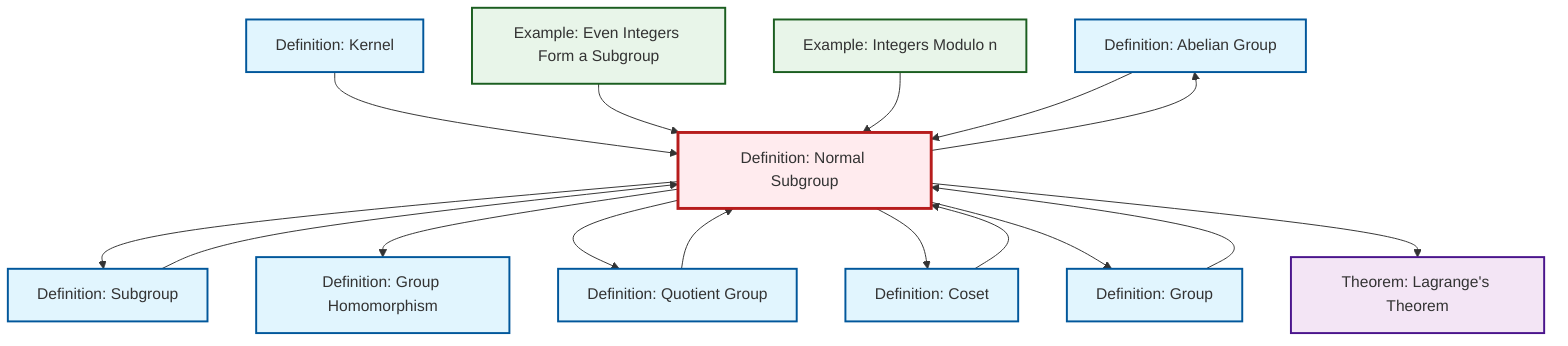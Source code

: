 graph TD
    classDef definition fill:#e1f5fe,stroke:#01579b,stroke-width:2px
    classDef theorem fill:#f3e5f5,stroke:#4a148c,stroke-width:2px
    classDef axiom fill:#fff3e0,stroke:#e65100,stroke-width:2px
    classDef example fill:#e8f5e9,stroke:#1b5e20,stroke-width:2px
    classDef current fill:#ffebee,stroke:#b71c1c,stroke-width:3px
    def-abelian-group["Definition: Abelian Group"]:::definition
    def-quotient-group["Definition: Quotient Group"]:::definition
    ex-quotient-integers-mod-n["Example: Integers Modulo n"]:::example
    thm-lagrange["Theorem: Lagrange's Theorem"]:::theorem
    def-kernel["Definition: Kernel"]:::definition
    def-coset["Definition: Coset"]:::definition
    def-homomorphism["Definition: Group Homomorphism"]:::definition
    def-normal-subgroup["Definition: Normal Subgroup"]:::definition
    ex-even-integers-subgroup["Example: Even Integers Form a Subgroup"]:::example
    def-group["Definition: Group"]:::definition
    def-subgroup["Definition: Subgroup"]:::definition
    def-kernel --> def-normal-subgroup
    ex-even-integers-subgroup --> def-normal-subgroup
    def-normal-subgroup --> def-subgroup
    def-normal-subgroup --> def-abelian-group
    def-normal-subgroup --> def-homomorphism
    def-normal-subgroup --> def-quotient-group
    def-quotient-group --> def-normal-subgroup
    def-group --> def-normal-subgroup
    ex-quotient-integers-mod-n --> def-normal-subgroup
    def-abelian-group --> def-normal-subgroup
    def-normal-subgroup --> def-coset
    def-subgroup --> def-normal-subgroup
    def-normal-subgroup --> def-group
    def-normal-subgroup --> thm-lagrange
    def-coset --> def-normal-subgroup
    class def-normal-subgroup current